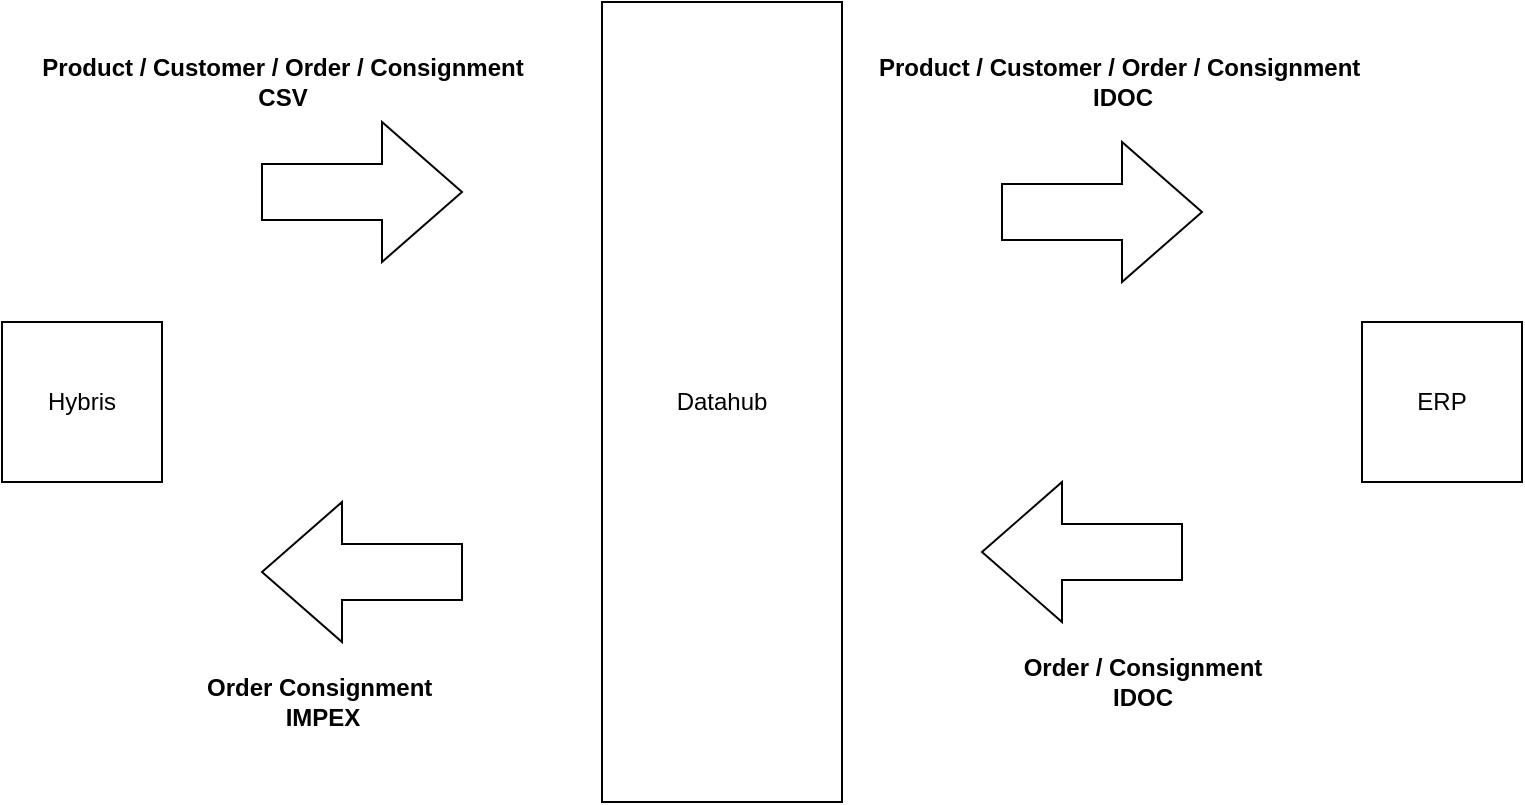 <mxfile version="20.8.21" type="github"><diagram name="Page-1" id="kNth8ZU2xr3VVnnYI_Ww"><mxGraphModel dx="1050" dy="581" grid="1" gridSize="10" guides="1" tooltips="1" connect="1" arrows="1" fold="1" page="1" pageScale="1" pageWidth="850" pageHeight="1100" math="0" shadow="0"><root><mxCell id="0"/><mxCell id="1" parent="0"/><mxCell id="_shlr-aYgPyXALEVaN4O-1" value="Hybris" style="whiteSpace=wrap;html=1;aspect=fixed;" vertex="1" parent="1"><mxGeometry x="80" y="260" width="80" height="80" as="geometry"/></mxCell><mxCell id="_shlr-aYgPyXALEVaN4O-2" value="ERP" style="whiteSpace=wrap;html=1;aspect=fixed;" vertex="1" parent="1"><mxGeometry x="760" y="260" width="80" height="80" as="geometry"/></mxCell><mxCell id="_shlr-aYgPyXALEVaN4O-5" value="Datahub" style="rounded=0;whiteSpace=wrap;html=1;" vertex="1" parent="1"><mxGeometry x="380" y="100" width="120" height="400" as="geometry"/></mxCell><mxCell id="_shlr-aYgPyXALEVaN4O-10" value="" style="html=1;shadow=0;dashed=0;align=center;verticalAlign=middle;shape=mxgraph.arrows2.arrow;dy=0.6;dx=40;notch=0;" vertex="1" parent="1"><mxGeometry x="210" y="160" width="100" height="70" as="geometry"/></mxCell><mxCell id="_shlr-aYgPyXALEVaN4O-11" value="" style="html=1;shadow=0;dashed=0;align=center;verticalAlign=middle;shape=mxgraph.arrows2.arrow;dy=0.6;dx=40;notch=0;" vertex="1" parent="1"><mxGeometry x="580" y="170" width="100" height="70" as="geometry"/></mxCell><mxCell id="_shlr-aYgPyXALEVaN4O-12" value="" style="html=1;shadow=0;dashed=0;align=center;verticalAlign=middle;shape=mxgraph.arrows2.arrow;dy=0.6;dx=40;flipH=1;notch=0;" vertex="1" parent="1"><mxGeometry x="570" y="340" width="100" height="70" as="geometry"/></mxCell><mxCell id="_shlr-aYgPyXALEVaN4O-13" value="" style="html=1;shadow=0;dashed=0;align=center;verticalAlign=middle;shape=mxgraph.arrows2.arrow;dy=0.6;dx=40;flipH=1;notch=0;" vertex="1" parent="1"><mxGeometry x="210" y="350" width="100" height="70" as="geometry"/></mxCell><mxCell id="_shlr-aYgPyXALEVaN4O-14" value="Product / Customer / Order / Consignment&lt;br&gt;CSV" style="text;html=1;align=center;verticalAlign=middle;resizable=0;points=[];autosize=1;strokeColor=none;fillColor=none;fontStyle=1" vertex="1" parent="1"><mxGeometry x="90" y="120" width="260" height="40" as="geometry"/></mxCell><mxCell id="_shlr-aYgPyXALEVaN4O-16" value="Product / Customer / Order / Consignment&amp;nbsp;&lt;br&gt;IDOC" style="text;html=1;align=center;verticalAlign=middle;resizable=0;points=[];autosize=1;strokeColor=none;fillColor=none;fontStyle=1" vertex="1" parent="1"><mxGeometry x="505" y="120" width="270" height="40" as="geometry"/></mxCell><mxCell id="_shlr-aYgPyXALEVaN4O-17" value="Order Consignment&amp;nbsp;&lt;br&gt;IMPEX&lt;br&gt;" style="text;html=1;align=center;verticalAlign=middle;resizable=0;points=[];autosize=1;strokeColor=none;fillColor=none;fontStyle=1" vertex="1" parent="1"><mxGeometry x="170" y="430" width="140" height="40" as="geometry"/></mxCell><mxCell id="_shlr-aYgPyXALEVaN4O-18" value="Order / Consignment&lt;br&gt;IDOC" style="text;html=1;align=center;verticalAlign=middle;resizable=0;points=[];autosize=1;strokeColor=none;fillColor=none;fontStyle=1" vertex="1" parent="1"><mxGeometry x="580" y="420" width="140" height="40" as="geometry"/></mxCell></root></mxGraphModel></diagram></mxfile>